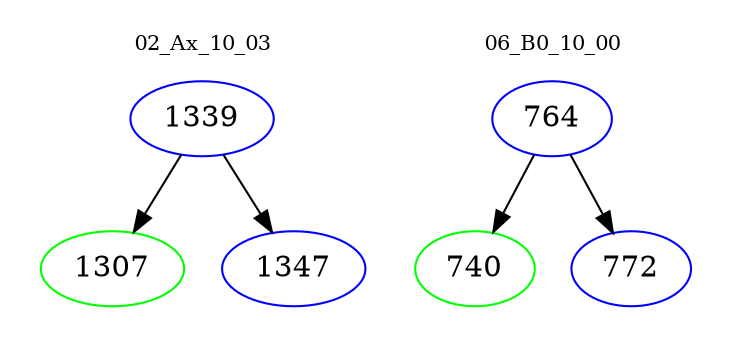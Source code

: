 digraph{
subgraph cluster_0 {
color = white
label = "02_Ax_10_03";
fontsize=10;
T0_1339 [label="1339", color="blue"]
T0_1339 -> T0_1307 [color="black"]
T0_1307 [label="1307", color="green"]
T0_1339 -> T0_1347 [color="black"]
T0_1347 [label="1347", color="blue"]
}
subgraph cluster_1 {
color = white
label = "06_B0_10_00";
fontsize=10;
T1_764 [label="764", color="blue"]
T1_764 -> T1_740 [color="black"]
T1_740 [label="740", color="green"]
T1_764 -> T1_772 [color="black"]
T1_772 [label="772", color="blue"]
}
}
